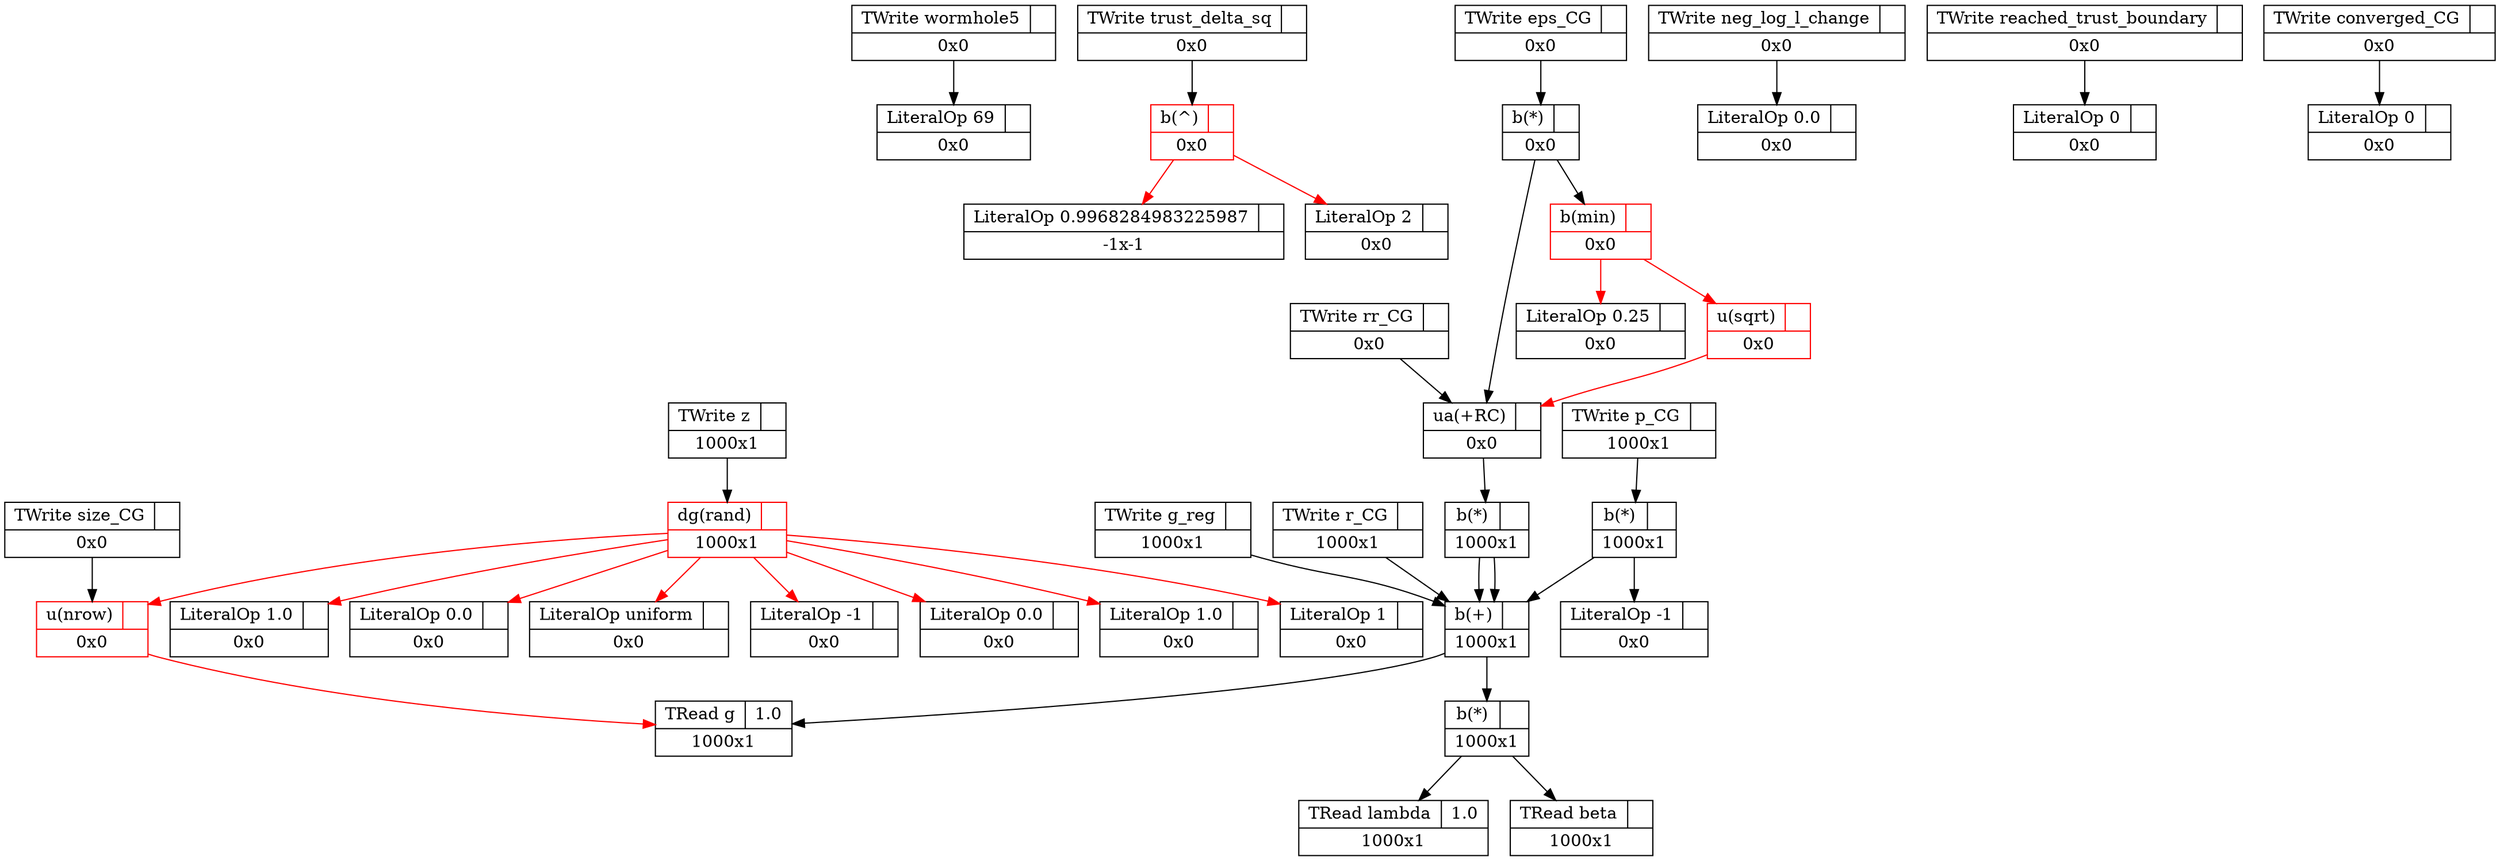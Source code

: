 digraph graphname {
4111 [shape=record label="{{LiteralOp 69 |  } | 0x0}" color="black"];
4110 [shape=record label="{{TWrite wormhole5 |  } | 0x0}" color="black"];
4110->4111 [color="black"];
4151 [shape=record label="{{LiteralOp 0.9968284983225987 |  } | -1x-1}" color="black"];
4115 [shape=record label="{{LiteralOp 2 |  } | 0x0}" color="black"];
4113 [shape=record label="{{b(^) |  } | 0x0}" color="red"];
4113->4151 [color="red"];
4113->4115 [color="red"];
4112 [shape=record label="{{TWrite trust_delta_sq |  } | 0x0}" color="black"];
4112->4113 [color="black"];
4118 [shape=record label="{{TRead g | 1.0} | 1000x1}" color="black"];
4117 [shape=record label="{{u(nrow) |  } | 0x0}" color="red"];
4117->4118 [color="red"];
4116 [shape=record label="{{TWrite size_CG |  } | 0x0}" color="black"];
4116->4117 [color="black"];
4121 [shape=record label="{{LiteralOp 1.0 |  } | 0x0}" color="black"];
4122 [shape=record label="{{LiteralOp 0.0 |  } | 0x0}" color="black"];
4123 [shape=record label="{{LiteralOp uniform |  } | 0x0}" color="black"];
4124 [shape=record label="{{LiteralOp -1 |  } | 0x0}" color="black"];
4125 [shape=record label="{{LiteralOp 0.0 |  } | 0x0}" color="black"];
4126 [shape=record label="{{LiteralOp 1.0 |  } | 0x0}" color="black"];
4127 [shape=record label="{{LiteralOp 1 |  } | 0x0}" color="black"];
4120 [shape=record label="{{dg(rand) |  } | 1000x1}" color="red"];
4120->4121 [color="red"];
4120->4122 [color="red"];
4120->4123 [color="red"];
4120->4124 [color="red"];
4120->4125 [color="red"];
4120->4126 [color="red"];
4120->4117 [color="red"];
4120->4127 [color="red"];
4119 [shape=record label="{{TWrite z |  } | 1000x1}" color="black"];
4119->4120 [color="black"];
4129 [shape=record label="{{LiteralOp 0.0 |  } | 0x0}" color="black"];
4128 [shape=record label="{{TWrite neg_log_l_change |  } | 0x0}" color="black"];
4128->4129 [color="black"];
4131 [shape=record label="{{LiteralOp 0 |  } | 0x0}" color="black"];
4130 [shape=record label="{{TWrite reached_trust_boundary |  } | 0x0}" color="black"];
4130->4131 [color="black"];
4135 [shape=record label="{{TRead lambda | 1.0} | 1000x1}" color="black"];
4136 [shape=record label="{{TRead beta |  } | 1000x1}" color="black"];
4134 [shape=record label="{{b(*) |  } | 1000x1}" color="black"];
4134->4135 [color="black"];
4134->4136 [color="black"];
4133 [shape=record label="{{b(+) |  } | 1000x1}" color="black"];
4133->4118 [color="black"];
4133->4134 [color="black"];
4132 [shape=record label="{{TWrite g_reg |  } | 1000x1}" color="black"];
4132->4133 [color="black"];
4137 [shape=record label="{{TWrite r_CG |  } | 1000x1}" color="black"];
4137->4133 [color="black"];
4140 [shape=record label="{{LiteralOp -1 |  } | 0x0}" color="black"];
4139 [shape=record label="{{b(*) |  } | 1000x1}" color="black"];
4139->4133 [color="black"];
4139->4140 [color="black"];
4138 [shape=record label="{{TWrite p_CG |  } | 1000x1}" color="black"];
4138->4139 [color="black"];
4143 [shape=record label="{{b(*) |  } | 1000x1}" color="black"];
4143->4133 [color="black"];
4143->4133 [color="black"];
4142 [shape=record label="{{ua(+RC) |  } | 0x0}" color="black"];
4142->4143 [color="black"];
4141 [shape=record label="{{TWrite rr_CG |  } | 0x0}" color="black"];
4141->4142 [color="black"];
4147 [shape=record label="{{LiteralOp 0.25 |  } | 0x0}" color="black"];
4148 [shape=record label="{{u(sqrt) |  } | 0x0}" color="red"];
4148->4142 [color="red"];
4146 [shape=record label="{{b(min) |  } | 0x0}" color="red"];
4146->4147 [color="red"];
4146->4148 [color="red"];
4145 [shape=record label="{{b(*) |  } | 0x0}" color="black"];
4145->4142 [color="black"];
4145->4146 [color="black"];
4144 [shape=record label="{{TWrite eps_CG |  } | 0x0}" color="black"];
4144->4145 [color="black"];
4150 [shape=record label="{{LiteralOp 0 |  } | 0x0}" color="black"];
4149 [shape=record label="{{TWrite converged_CG |  } | 0x0}" color="black"];
4149->4150 [color="black"];
}
